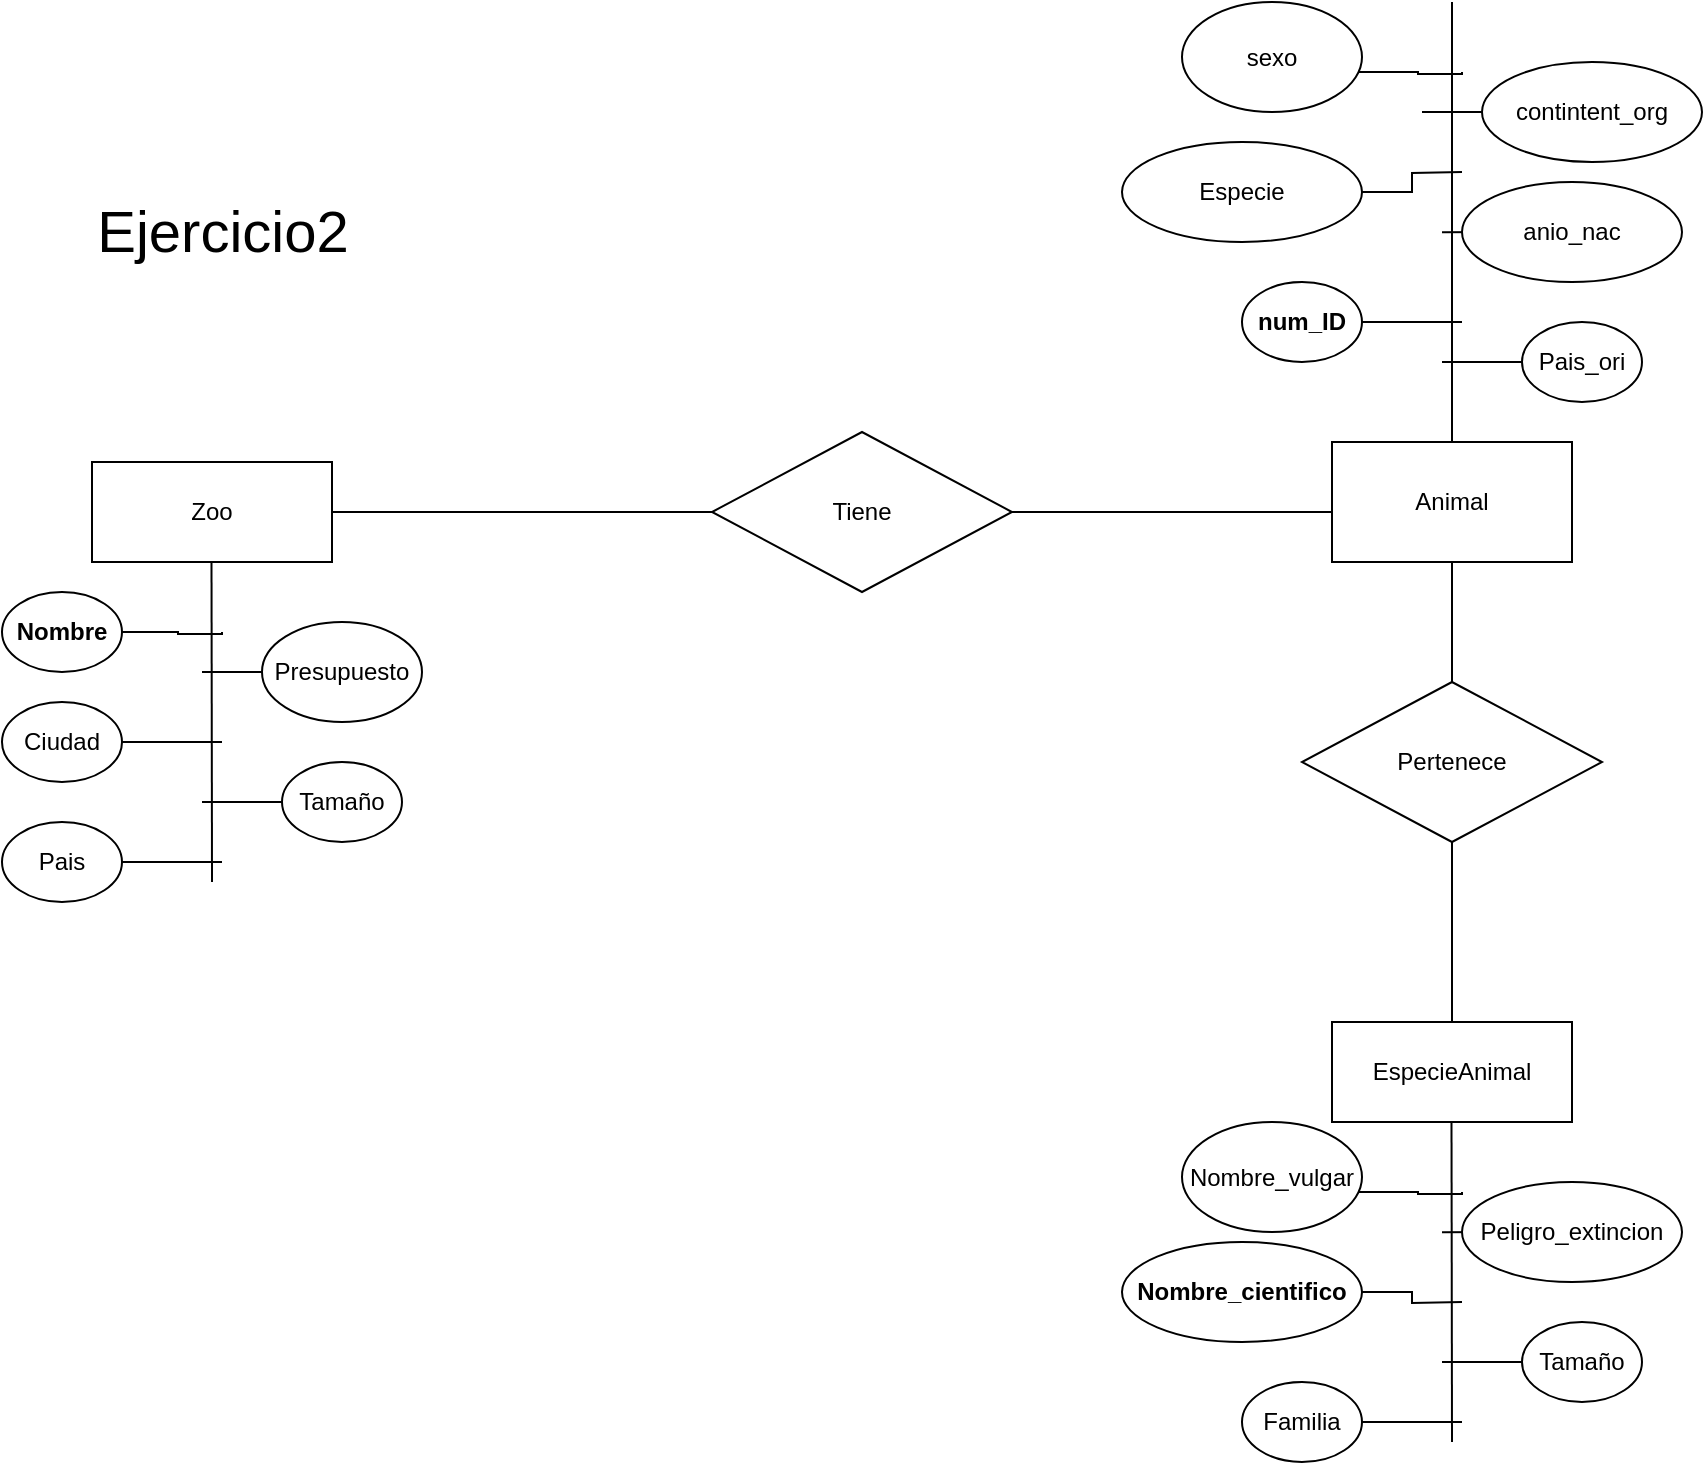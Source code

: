 <mxfile version="24.2.8" type="github">
  <diagram name="Page-1" id="gYFEDuM1MEiYvLiKsGOY">
    <mxGraphModel dx="2246" dy="1311" grid="1" gridSize="10" guides="1" tooltips="1" connect="1" arrows="1" fold="1" page="1" pageScale="1" pageWidth="850" pageHeight="1100" math="0" shadow="0">
      <root>
        <mxCell id="0" />
        <mxCell id="1" parent="0" />
        <mxCell id="532z-U-QK6vRLL7yDc9U-1" value="&lt;font style=&quot;font-size: 29px;&quot;&gt;Ejercicio2&lt;/font&gt;" style="text;html=1;align=center;verticalAlign=middle;resizable=0;points=[];autosize=1;strokeColor=none;fillColor=none;" vertex="1" parent="1">
          <mxGeometry x="55" y="230" width="150" height="50" as="geometry" />
        </mxCell>
        <mxCell id="532z-U-QK6vRLL7yDc9U-3" style="edgeStyle=orthogonalEdgeStyle;rounded=0;orthogonalLoop=1;jettySize=auto;html=1;entryX=0;entryY=0.5;entryDx=0;entryDy=0;endArrow=none;endFill=0;" edge="1" parent="1" source="532z-U-QK6vRLL7yDc9U-4" target="532z-U-QK6vRLL7yDc9U-7">
          <mxGeometry relative="1" as="geometry" />
        </mxCell>
        <mxCell id="532z-U-QK6vRLL7yDc9U-4" value="Zoo" style="rounded=0;whiteSpace=wrap;html=1;" vertex="1" parent="1">
          <mxGeometry x="65" y="370" width="120" height="50" as="geometry" />
        </mxCell>
        <mxCell id="532z-U-QK6vRLL7yDc9U-5" value="EspecieAnimal" style="rounded=0;whiteSpace=wrap;html=1;" vertex="1" parent="1">
          <mxGeometry x="685" y="650" width="120" height="50" as="geometry" />
        </mxCell>
        <mxCell id="532z-U-QK6vRLL7yDc9U-6" style="edgeStyle=orthogonalEdgeStyle;rounded=0;orthogonalLoop=1;jettySize=auto;html=1;endArrow=none;endFill=0;" edge="1" parent="1" source="532z-U-QK6vRLL7yDc9U-7" target="532z-U-QK6vRLL7yDc9U-5">
          <mxGeometry relative="1" as="geometry" />
        </mxCell>
        <mxCell id="532z-U-QK6vRLL7yDc9U-7" value="Tiene" style="rhombus;whiteSpace=wrap;html=1;" vertex="1" parent="1">
          <mxGeometry x="375" y="355" width="150" height="80" as="geometry" />
        </mxCell>
        <mxCell id="532z-U-QK6vRLL7yDc9U-13" value="" style="endArrow=none;html=1;rounded=0;entryX=0.5;entryY=1;entryDx=0;entryDy=0;" edge="1" parent="1">
          <mxGeometry width="50" height="50" relative="1" as="geometry">
            <mxPoint x="125" y="580" as="sourcePoint" />
            <mxPoint x="124.75" y="420" as="targetPoint" />
          </mxGeometry>
        </mxCell>
        <mxCell id="532z-U-QK6vRLL7yDc9U-23" style="edgeStyle=orthogonalEdgeStyle;rounded=0;orthogonalLoop=1;jettySize=auto;html=1;endArrow=none;endFill=0;" edge="1" parent="1" source="532z-U-QK6vRLL7yDc9U-14">
          <mxGeometry relative="1" as="geometry">
            <mxPoint x="130" y="455" as="targetPoint" />
            <Array as="points">
              <mxPoint x="108" y="455" />
              <mxPoint x="130" y="456" />
            </Array>
          </mxGeometry>
        </mxCell>
        <mxCell id="532z-U-QK6vRLL7yDc9U-14" value="&lt;b&gt;Nombre&lt;/b&gt;" style="ellipse;whiteSpace=wrap;html=1;" vertex="1" parent="1">
          <mxGeometry x="20" y="435" width="60" height="40" as="geometry" />
        </mxCell>
        <mxCell id="532z-U-QK6vRLL7yDc9U-24" style="edgeStyle=orthogonalEdgeStyle;rounded=0;orthogonalLoop=1;jettySize=auto;html=1;endArrow=none;endFill=0;" edge="1" parent="1" source="532z-U-QK6vRLL7yDc9U-15">
          <mxGeometry relative="1" as="geometry">
            <mxPoint x="130" y="510" as="targetPoint" />
          </mxGeometry>
        </mxCell>
        <mxCell id="532z-U-QK6vRLL7yDc9U-15" value="Ciudad" style="ellipse;whiteSpace=wrap;html=1;" vertex="1" parent="1">
          <mxGeometry x="20" y="490" width="60" height="40" as="geometry" />
        </mxCell>
        <mxCell id="532z-U-QK6vRLL7yDc9U-25" style="edgeStyle=orthogonalEdgeStyle;rounded=0;orthogonalLoop=1;jettySize=auto;html=1;endArrow=none;endFill=0;" edge="1" parent="1" source="532z-U-QK6vRLL7yDc9U-17">
          <mxGeometry relative="1" as="geometry">
            <mxPoint x="130" y="570" as="targetPoint" />
          </mxGeometry>
        </mxCell>
        <mxCell id="532z-U-QK6vRLL7yDc9U-17" value="Pais" style="ellipse;whiteSpace=wrap;html=1;" vertex="1" parent="1">
          <mxGeometry x="20" y="550" width="60" height="40" as="geometry" />
        </mxCell>
        <mxCell id="532z-U-QK6vRLL7yDc9U-26" style="edgeStyle=orthogonalEdgeStyle;rounded=0;orthogonalLoop=1;jettySize=auto;html=1;endArrow=none;endFill=0;" edge="1" parent="1" source="532z-U-QK6vRLL7yDc9U-18">
          <mxGeometry relative="1" as="geometry">
            <mxPoint x="120" y="540" as="targetPoint" />
          </mxGeometry>
        </mxCell>
        <mxCell id="532z-U-QK6vRLL7yDc9U-18" value="Tamaño" style="ellipse;whiteSpace=wrap;html=1;" vertex="1" parent="1">
          <mxGeometry x="160" y="520" width="60" height="40" as="geometry" />
        </mxCell>
        <mxCell id="532z-U-QK6vRLL7yDc9U-27" style="edgeStyle=orthogonalEdgeStyle;rounded=0;orthogonalLoop=1;jettySize=auto;html=1;endArrow=none;endFill=0;" edge="1" parent="1" source="532z-U-QK6vRLL7yDc9U-19">
          <mxGeometry relative="1" as="geometry">
            <mxPoint x="120" y="475" as="targetPoint" />
          </mxGeometry>
        </mxCell>
        <mxCell id="532z-U-QK6vRLL7yDc9U-19" value="Presupuesto" style="ellipse;whiteSpace=wrap;html=1;" vertex="1" parent="1">
          <mxGeometry x="150" y="450" width="80" height="50" as="geometry" />
        </mxCell>
        <mxCell id="532z-U-QK6vRLL7yDc9U-51" value="" style="endArrow=none;html=1;rounded=0;entryX=0.5;entryY=1;entryDx=0;entryDy=0;" edge="1" parent="1">
          <mxGeometry width="50" height="50" relative="1" as="geometry">
            <mxPoint x="745" y="860" as="sourcePoint" />
            <mxPoint x="744.75" y="700" as="targetPoint" />
          </mxGeometry>
        </mxCell>
        <mxCell id="532z-U-QK6vRLL7yDc9U-52" style="edgeStyle=orthogonalEdgeStyle;rounded=0;orthogonalLoop=1;jettySize=auto;html=1;endArrow=none;endFill=0;" edge="1" parent="1" source="532z-U-QK6vRLL7yDc9U-53">
          <mxGeometry relative="1" as="geometry">
            <mxPoint x="750" y="735" as="targetPoint" />
            <Array as="points">
              <mxPoint x="728" y="735" />
              <mxPoint x="750" y="736" />
            </Array>
          </mxGeometry>
        </mxCell>
        <mxCell id="532z-U-QK6vRLL7yDc9U-53" value="Nombre_vulgar" style="ellipse;whiteSpace=wrap;html=1;" vertex="1" parent="1">
          <mxGeometry x="610" y="700" width="90" height="55" as="geometry" />
        </mxCell>
        <mxCell id="532z-U-QK6vRLL7yDc9U-54" style="edgeStyle=orthogonalEdgeStyle;rounded=0;orthogonalLoop=1;jettySize=auto;html=1;endArrow=none;endFill=0;" edge="1" parent="1" source="532z-U-QK6vRLL7yDc9U-55">
          <mxGeometry relative="1" as="geometry">
            <mxPoint x="750" y="790" as="targetPoint" />
          </mxGeometry>
        </mxCell>
        <mxCell id="532z-U-QK6vRLL7yDc9U-55" value="&lt;b&gt;Nombre_cientifico&lt;/b&gt;" style="ellipse;whiteSpace=wrap;html=1;" vertex="1" parent="1">
          <mxGeometry x="580" y="760" width="120" height="50" as="geometry" />
        </mxCell>
        <mxCell id="532z-U-QK6vRLL7yDc9U-56" style="edgeStyle=orthogonalEdgeStyle;rounded=0;orthogonalLoop=1;jettySize=auto;html=1;endArrow=none;endFill=0;" edge="1" parent="1" source="532z-U-QK6vRLL7yDc9U-57">
          <mxGeometry relative="1" as="geometry">
            <mxPoint x="750" y="850" as="targetPoint" />
          </mxGeometry>
        </mxCell>
        <mxCell id="532z-U-QK6vRLL7yDc9U-57" value="Familia" style="ellipse;whiteSpace=wrap;html=1;" vertex="1" parent="1">
          <mxGeometry x="640" y="830" width="60" height="40" as="geometry" />
        </mxCell>
        <mxCell id="532z-U-QK6vRLL7yDc9U-58" style="edgeStyle=orthogonalEdgeStyle;rounded=0;orthogonalLoop=1;jettySize=auto;html=1;endArrow=none;endFill=0;" edge="1" parent="1" source="532z-U-QK6vRLL7yDc9U-59">
          <mxGeometry relative="1" as="geometry">
            <mxPoint x="740" y="820" as="targetPoint" />
          </mxGeometry>
        </mxCell>
        <mxCell id="532z-U-QK6vRLL7yDc9U-59" value="Tamaño" style="ellipse;whiteSpace=wrap;html=1;" vertex="1" parent="1">
          <mxGeometry x="780" y="800" width="60" height="40" as="geometry" />
        </mxCell>
        <mxCell id="532z-U-QK6vRLL7yDc9U-60" style="edgeStyle=orthogonalEdgeStyle;rounded=0;orthogonalLoop=1;jettySize=auto;html=1;endArrow=none;endFill=0;" edge="1" parent="1">
          <mxGeometry relative="1" as="geometry">
            <mxPoint x="740" y="755" as="targetPoint" />
            <mxPoint x="770.0" y="755.059" as="sourcePoint" />
          </mxGeometry>
        </mxCell>
        <mxCell id="532z-U-QK6vRLL7yDc9U-61" value="Peligro_extincion" style="ellipse;whiteSpace=wrap;html=1;" vertex="1" parent="1">
          <mxGeometry x="750" y="730" width="110" height="50" as="geometry" />
        </mxCell>
        <mxCell id="532z-U-QK6vRLL7yDc9U-62" value="Animal" style="rounded=0;whiteSpace=wrap;html=1;" vertex="1" parent="1">
          <mxGeometry x="685" y="360" width="120" height="60" as="geometry" />
        </mxCell>
        <mxCell id="532z-U-QK6vRLL7yDc9U-64" value="Pertenece" style="rhombus;whiteSpace=wrap;html=1;" vertex="1" parent="1">
          <mxGeometry x="670" y="480" width="150" height="80" as="geometry" />
        </mxCell>
        <mxCell id="532z-U-QK6vRLL7yDc9U-65" value="" style="endArrow=none;html=1;rounded=0;" edge="1" parent="1">
          <mxGeometry width="50" height="50" relative="1" as="geometry">
            <mxPoint x="745" y="360" as="sourcePoint" />
            <mxPoint x="745" y="140" as="targetPoint" />
          </mxGeometry>
        </mxCell>
        <mxCell id="532z-U-QK6vRLL7yDc9U-66" style="edgeStyle=orthogonalEdgeStyle;rounded=0;orthogonalLoop=1;jettySize=auto;html=1;endArrow=none;endFill=0;" edge="1" parent="1" source="532z-U-QK6vRLL7yDc9U-67">
          <mxGeometry relative="1" as="geometry">
            <mxPoint x="750" y="175" as="targetPoint" />
            <Array as="points">
              <mxPoint x="728" y="175" />
              <mxPoint x="750" y="176" />
            </Array>
          </mxGeometry>
        </mxCell>
        <mxCell id="532z-U-QK6vRLL7yDc9U-67" value="sexo" style="ellipse;whiteSpace=wrap;html=1;" vertex="1" parent="1">
          <mxGeometry x="610" y="140" width="90" height="55" as="geometry" />
        </mxCell>
        <mxCell id="532z-U-QK6vRLL7yDc9U-68" style="edgeStyle=orthogonalEdgeStyle;rounded=0;orthogonalLoop=1;jettySize=auto;html=1;endArrow=none;endFill=0;" edge="1" parent="1" source="532z-U-QK6vRLL7yDc9U-69">
          <mxGeometry relative="1" as="geometry">
            <mxPoint x="750" y="225" as="targetPoint" />
          </mxGeometry>
        </mxCell>
        <mxCell id="532z-U-QK6vRLL7yDc9U-69" value="Especie" style="ellipse;whiteSpace=wrap;html=1;" vertex="1" parent="1">
          <mxGeometry x="580" y="210" width="120" height="50" as="geometry" />
        </mxCell>
        <mxCell id="532z-U-QK6vRLL7yDc9U-70" style="edgeStyle=orthogonalEdgeStyle;rounded=0;orthogonalLoop=1;jettySize=auto;html=1;endArrow=none;endFill=0;" edge="1" parent="1" source="532z-U-QK6vRLL7yDc9U-71">
          <mxGeometry relative="1" as="geometry">
            <mxPoint x="750" y="300" as="targetPoint" />
          </mxGeometry>
        </mxCell>
        <mxCell id="532z-U-QK6vRLL7yDc9U-71" value="&lt;b&gt;num_ID&lt;/b&gt;" style="ellipse;whiteSpace=wrap;html=1;" vertex="1" parent="1">
          <mxGeometry x="640" y="280" width="60" height="40" as="geometry" />
        </mxCell>
        <mxCell id="532z-U-QK6vRLL7yDc9U-72" style="edgeStyle=orthogonalEdgeStyle;rounded=0;orthogonalLoop=1;jettySize=auto;html=1;endArrow=none;endFill=0;" edge="1" parent="1" source="532z-U-QK6vRLL7yDc9U-73">
          <mxGeometry relative="1" as="geometry">
            <mxPoint x="740" y="320" as="targetPoint" />
          </mxGeometry>
        </mxCell>
        <mxCell id="532z-U-QK6vRLL7yDc9U-73" value="Pais_ori" style="ellipse;whiteSpace=wrap;html=1;" vertex="1" parent="1">
          <mxGeometry x="780" y="300" width="60" height="40" as="geometry" />
        </mxCell>
        <mxCell id="532z-U-QK6vRLL7yDc9U-74" style="edgeStyle=orthogonalEdgeStyle;rounded=0;orthogonalLoop=1;jettySize=auto;html=1;endArrow=none;endFill=0;" edge="1" parent="1">
          <mxGeometry relative="1" as="geometry">
            <mxPoint x="740" y="255" as="targetPoint" />
            <mxPoint x="770.0" y="255.059" as="sourcePoint" />
          </mxGeometry>
        </mxCell>
        <mxCell id="532z-U-QK6vRLL7yDc9U-75" value="anio_nac" style="ellipse;whiteSpace=wrap;html=1;" vertex="1" parent="1">
          <mxGeometry x="750" y="230" width="110" height="50" as="geometry" />
        </mxCell>
        <mxCell id="532z-U-QK6vRLL7yDc9U-77" style="edgeStyle=orthogonalEdgeStyle;rounded=0;orthogonalLoop=1;jettySize=auto;html=1;endArrow=none;endFill=0;" edge="1" parent="1" source="532z-U-QK6vRLL7yDc9U-76">
          <mxGeometry relative="1" as="geometry">
            <mxPoint x="730" y="195" as="targetPoint" />
          </mxGeometry>
        </mxCell>
        <mxCell id="532z-U-QK6vRLL7yDc9U-76" value="contintent_org" style="ellipse;whiteSpace=wrap;html=1;" vertex="1" parent="1">
          <mxGeometry x="760" y="170" width="110" height="50" as="geometry" />
        </mxCell>
      </root>
    </mxGraphModel>
  </diagram>
</mxfile>
